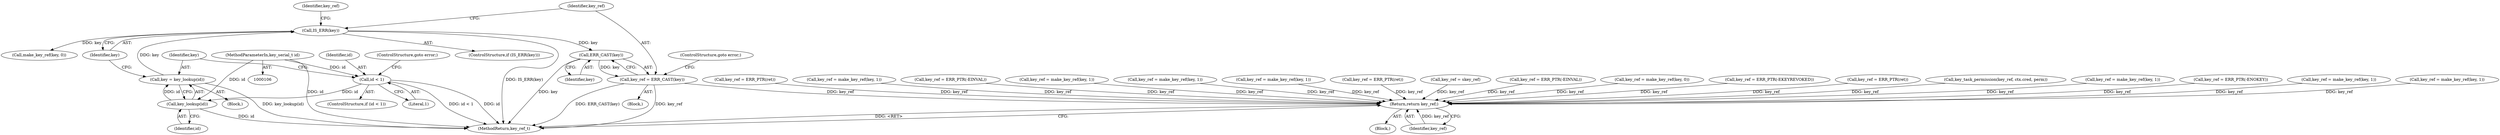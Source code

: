 digraph "0_linux_363b02dab09b3226f3bd1420dad9c72b79a42a76_13@pointer" {
"1000508" [label="(Call,ERR_CAST(key))"];
"1000503" [label="(Call,IS_ERR(key))"];
"1000498" [label="(Call,key = key_lookup(id))"];
"1000500" [label="(Call,key_lookup(id))"];
"1000494" [label="(Call,id < 1)"];
"1000107" [label="(MethodParameterIn,key_serial_t id)"];
"1000506" [label="(Call,key_ref = ERR_CAST(key))"];
"1000659" [label="(Return,return key_ref;)"];
"1000508" [label="(Call,ERR_CAST(key))"];
"1000154" [label="(Call,key_ref = ERR_PTR(ret))"];
"1000506" [label="(Call,key_ref = ERR_CAST(key))"];
"1000499" [label="(Identifier,key)"];
"1000507" [label="(Identifier,key_ref)"];
"1000512" [label="(Identifier,key_ref)"];
"1000303" [label="(Call,key_ref = make_key_ref(key, 1))"];
"1000488" [label="(Call,key_ref = ERR_PTR(-EINVAL))"];
"1000169" [label="(Call,key_ref = make_key_ref(key, 1))"];
"1000375" [label="(Call,key_ref = make_key_ref(key, 1))"];
"1000493" [label="(ControlStructure,if (id < 1))"];
"1000503" [label="(Call,IS_ERR(key))"];
"1000110" [label="(Block,)"];
"1000675" [label="(MethodReturn,key_ref_t)"];
"1000213" [label="(Call,key_ref = make_key_ref(key, 1))"];
"1000130" [label="(Block,)"];
"1000497" [label="(ControlStructure,goto error;)"];
"1000664" [label="(Call,key_ref = ERR_PTR(ret))"];
"1000494" [label="(Call,id < 1)"];
"1000568" [label="(Call,key_ref = skey_ref)"];
"1000107" [label="(MethodParameterIn,key_serial_t id)"];
"1000504" [label="(Identifier,key)"];
"1000382" [label="(Call,key_ref = ERR_PTR(-EINVAL))"];
"1000509" [label="(Identifier,key)"];
"1000511" [label="(Call,key_ref = make_key_ref(key, 0))"];
"1000438" [label="(Call,key_ref = ERR_PTR(-EKEYREVOKED))"];
"1000510" [label="(ControlStructure,goto error;)"];
"1000500" [label="(Call,key_lookup(id))"];
"1000198" [label="(Call,key_ref = ERR_PTR(ret))"];
"1000636" [label="(Call,key_task_permission(key_ref, ctx.cred, perm))"];
"1000339" [label="(Call,key_ref = make_key_ref(key, 1))"];
"1000660" [label="(Identifier,key_ref)"];
"1000513" [label="(Call,make_key_ref(key, 0))"];
"1000123" [label="(Call,key_ref = ERR_PTR(-ENOKEY))"];
"1000481" [label="(Call,key_ref = make_key_ref(key, 1))"];
"1000505" [label="(Block,)"];
"1000501" [label="(Identifier,id)"];
"1000495" [label="(Identifier,id)"];
"1000402" [label="(Call,key_ref = make_key_ref(key, 1))"];
"1000498" [label="(Call,key = key_lookup(id))"];
"1000502" [label="(ControlStructure,if (IS_ERR(key)))"];
"1000496" [label="(Literal,1)"];
"1000659" [label="(Return,return key_ref;)"];
"1000508" -> "1000506"  [label="AST: "];
"1000508" -> "1000509"  [label="CFG: "];
"1000509" -> "1000508"  [label="AST: "];
"1000506" -> "1000508"  [label="CFG: "];
"1000508" -> "1000675"  [label="DDG: key"];
"1000508" -> "1000506"  [label="DDG: key"];
"1000503" -> "1000508"  [label="DDG: key"];
"1000503" -> "1000502"  [label="AST: "];
"1000503" -> "1000504"  [label="CFG: "];
"1000504" -> "1000503"  [label="AST: "];
"1000507" -> "1000503"  [label="CFG: "];
"1000512" -> "1000503"  [label="CFG: "];
"1000503" -> "1000675"  [label="DDG: IS_ERR(key)"];
"1000498" -> "1000503"  [label="DDG: key"];
"1000503" -> "1000513"  [label="DDG: key"];
"1000498" -> "1000130"  [label="AST: "];
"1000498" -> "1000500"  [label="CFG: "];
"1000499" -> "1000498"  [label="AST: "];
"1000500" -> "1000498"  [label="AST: "];
"1000504" -> "1000498"  [label="CFG: "];
"1000498" -> "1000675"  [label="DDG: key_lookup(id)"];
"1000500" -> "1000498"  [label="DDG: id"];
"1000500" -> "1000501"  [label="CFG: "];
"1000501" -> "1000500"  [label="AST: "];
"1000500" -> "1000675"  [label="DDG: id"];
"1000494" -> "1000500"  [label="DDG: id"];
"1000107" -> "1000500"  [label="DDG: id"];
"1000494" -> "1000493"  [label="AST: "];
"1000494" -> "1000496"  [label="CFG: "];
"1000495" -> "1000494"  [label="AST: "];
"1000496" -> "1000494"  [label="AST: "];
"1000497" -> "1000494"  [label="CFG: "];
"1000499" -> "1000494"  [label="CFG: "];
"1000494" -> "1000675"  [label="DDG: id < 1"];
"1000494" -> "1000675"  [label="DDG: id"];
"1000107" -> "1000494"  [label="DDG: id"];
"1000107" -> "1000106"  [label="AST: "];
"1000107" -> "1000675"  [label="DDG: id"];
"1000506" -> "1000505"  [label="AST: "];
"1000507" -> "1000506"  [label="AST: "];
"1000510" -> "1000506"  [label="CFG: "];
"1000506" -> "1000675"  [label="DDG: key_ref"];
"1000506" -> "1000675"  [label="DDG: ERR_CAST(key)"];
"1000506" -> "1000659"  [label="DDG: key_ref"];
"1000659" -> "1000110"  [label="AST: "];
"1000659" -> "1000660"  [label="CFG: "];
"1000660" -> "1000659"  [label="AST: "];
"1000675" -> "1000659"  [label="CFG: "];
"1000659" -> "1000675"  [label="DDG: <RET>"];
"1000660" -> "1000659"  [label="DDG: key_ref"];
"1000375" -> "1000659"  [label="DDG: key_ref"];
"1000382" -> "1000659"  [label="DDG: key_ref"];
"1000303" -> "1000659"  [label="DDG: key_ref"];
"1000213" -> "1000659"  [label="DDG: key_ref"];
"1000636" -> "1000659"  [label="DDG: key_ref"];
"1000154" -> "1000659"  [label="DDG: key_ref"];
"1000402" -> "1000659"  [label="DDG: key_ref"];
"1000198" -> "1000659"  [label="DDG: key_ref"];
"1000339" -> "1000659"  [label="DDG: key_ref"];
"1000511" -> "1000659"  [label="DDG: key_ref"];
"1000438" -> "1000659"  [label="DDG: key_ref"];
"1000568" -> "1000659"  [label="DDG: key_ref"];
"1000488" -> "1000659"  [label="DDG: key_ref"];
"1000169" -> "1000659"  [label="DDG: key_ref"];
"1000664" -> "1000659"  [label="DDG: key_ref"];
"1000481" -> "1000659"  [label="DDG: key_ref"];
"1000123" -> "1000659"  [label="DDG: key_ref"];
}
